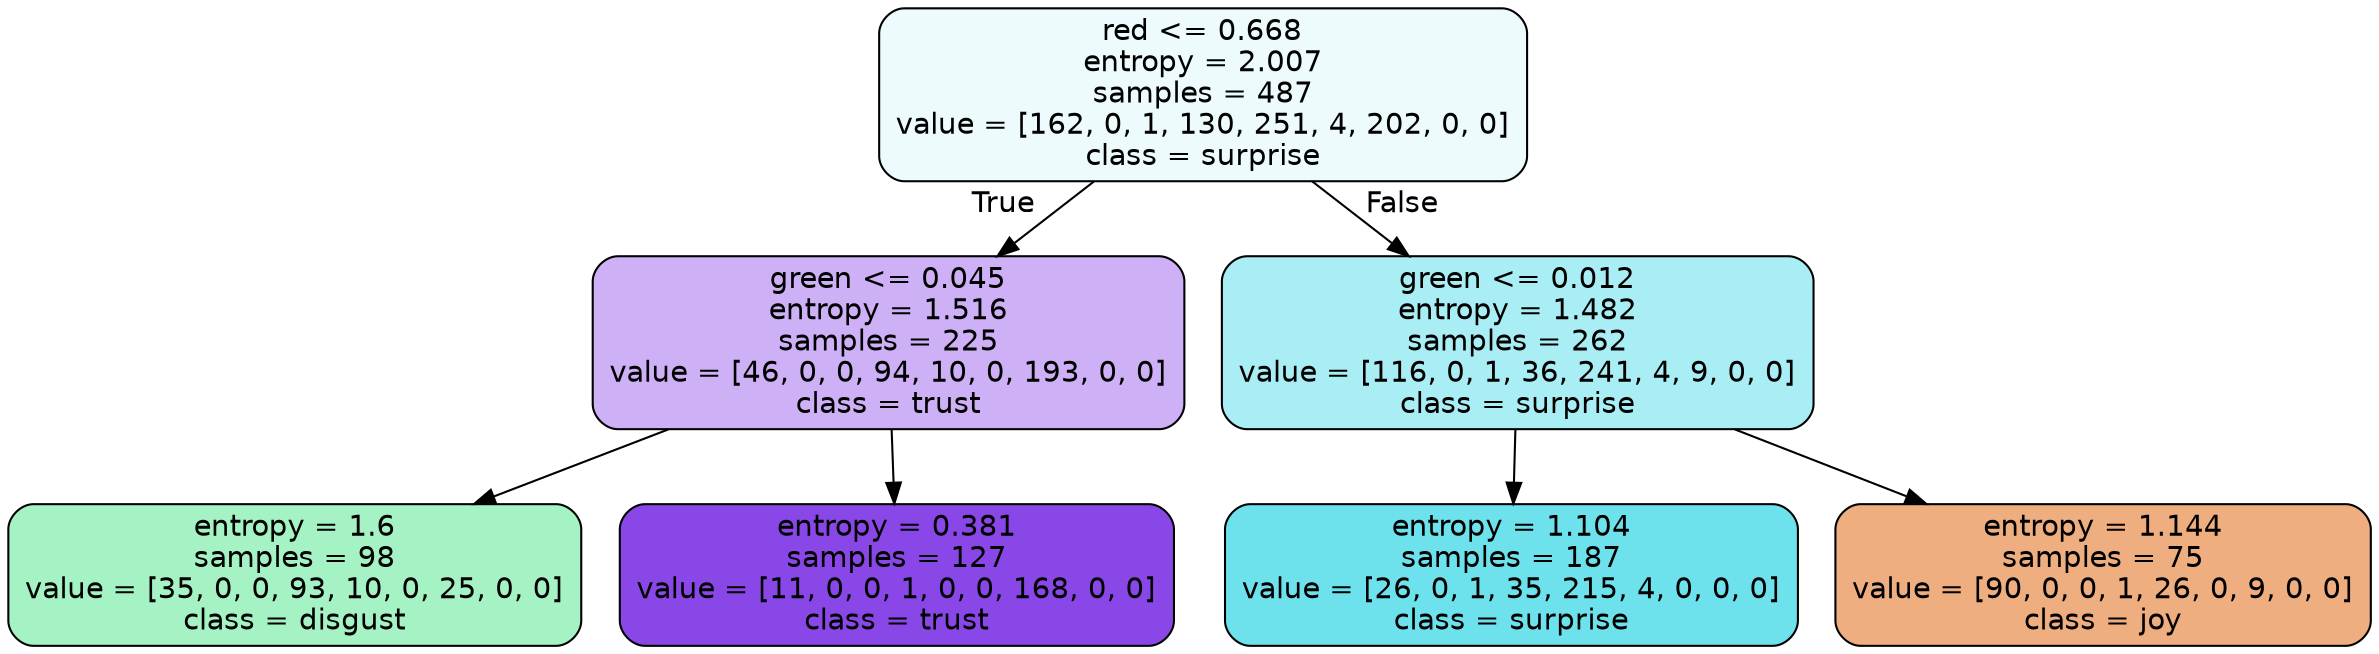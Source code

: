 digraph Tree {
node [shape=box, style="filled, rounded", color="black", fontname=helvetica] ;
edge [fontname=helvetica] ;
0 [label="red <= 0.668\nentropy = 2.007\nsamples = 487\nvalue = [162, 0, 1, 130, 251, 4, 202, 0, 0]\nclass = surprise", fillcolor="#39d7e517"] ;
1 [label="green <= 0.045\nentropy = 1.516\nsamples = 225\nvalue = [46, 0, 0, 94, 10, 0, 193, 0, 0]\nclass = trust", fillcolor="#8139e565"] ;
0 -> 1 [labeldistance=2.5, labelangle=45, headlabel="True"] ;
2 [label="entropy = 1.6\nsamples = 98\nvalue = [35, 0, 0, 93, 10, 0, 25, 0, 0]\nclass = disgust", fillcolor="#39e58174"] ;
1 -> 2 ;
3 [label="entropy = 0.381\nsamples = 127\nvalue = [11, 0, 0, 1, 0, 0, 168, 0, 0]\nclass = trust", fillcolor="#8139e5ed"] ;
1 -> 3 ;
4 [label="green <= 0.012\nentropy = 1.482\nsamples = 262\nvalue = [116, 0, 1, 36, 241, 4, 9, 0, 0]\nclass = surprise", fillcolor="#39d7e56e"] ;
0 -> 4 [labeldistance=2.5, labelangle=-45, headlabel="False"] ;
5 [label="entropy = 1.104\nsamples = 187\nvalue = [26, 0, 1, 35, 215, 4, 0, 0, 0]\nclass = surprise", fillcolor="#39d7e5bb"] ;
4 -> 5 ;
6 [label="entropy = 1.144\nsamples = 75\nvalue = [90, 0, 0, 1, 26, 0, 9, 0, 0]\nclass = joy", fillcolor="#e58139a3"] ;
4 -> 6 ;
}